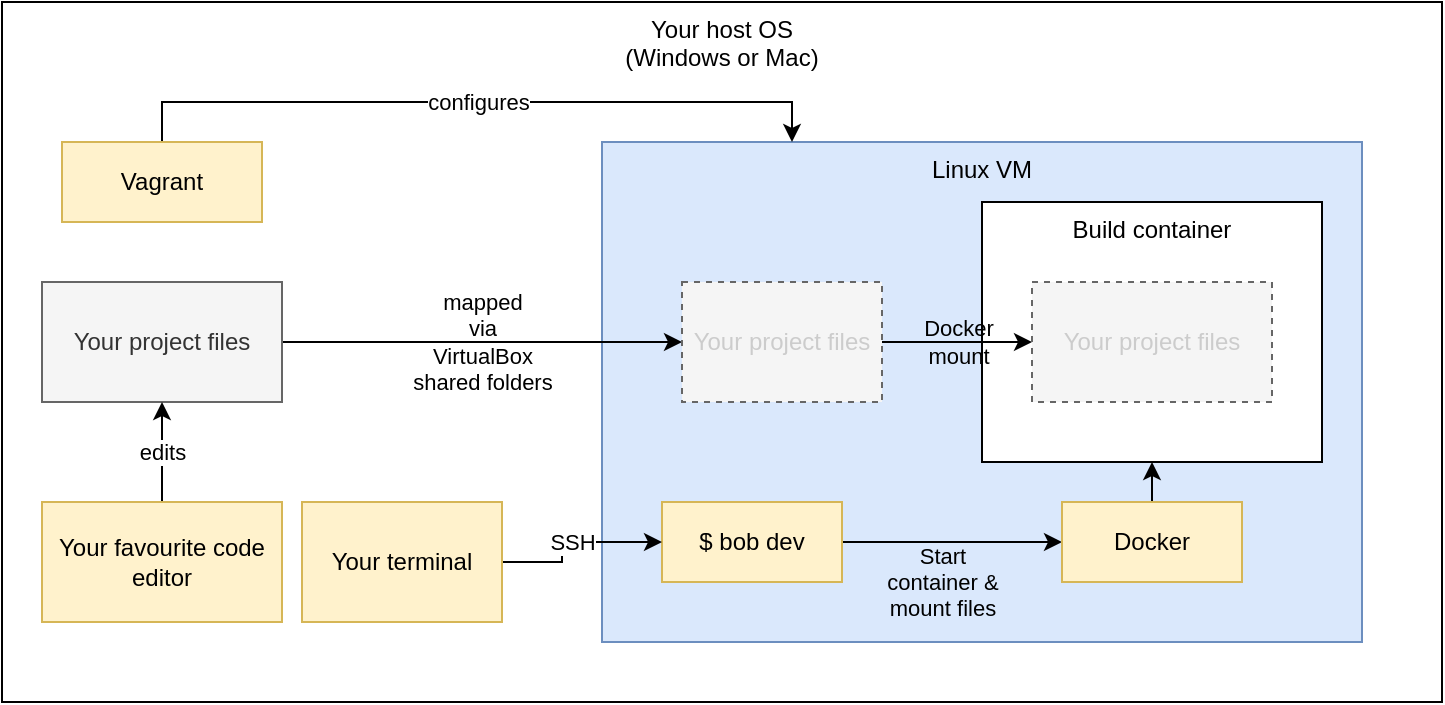 <mxfile version="12.7.5" type="device"><diagram id="1fAdAfZUjY7qZz30e6KF" name="Page-1"><mxGraphModel dx="1258" dy="904" grid="1" gridSize="10" guides="1" tooltips="1" connect="1" arrows="1" fold="1" page="1" pageScale="1" pageWidth="850" pageHeight="1100" math="0" shadow="0"><root><mxCell id="0"/><mxCell id="1" parent="0"/><mxCell id="U2uAiQn7UONNPAVgJnzI-1" value="Your host OS&lt;br&gt;(Windows or Mac)" style="rounded=0;whiteSpace=wrap;html=1;verticalAlign=top;" parent="1" vertex="1"><mxGeometry x="30" y="90" width="720" height="350" as="geometry"/></mxCell><mxCell id="U2uAiQn7UONNPAVgJnzI-3" value="Linux VM" style="rounded=0;whiteSpace=wrap;html=1;verticalAlign=top;fillColor=#dae8fc;strokeColor=#6c8ebf;" parent="1" vertex="1"><mxGeometry x="330" y="160" width="380" height="250" as="geometry"/></mxCell><mxCell id="U2uAiQn7UONNPAVgJnzI-5" value="Build container" style="rounded=0;whiteSpace=wrap;html=1;verticalAlign=top;" parent="1" vertex="1"><mxGeometry x="520" y="190" width="170" height="130" as="geometry"/></mxCell><mxCell id="U2uAiQn7UONNPAVgJnzI-9" value="configures" style="edgeStyle=orthogonalEdgeStyle;rounded=0;orthogonalLoop=1;jettySize=auto;html=1;exitX=0.5;exitY=0;exitDx=0;exitDy=0;entryX=0.25;entryY=0;entryDx=0;entryDy=0;" parent="1" source="U2uAiQn7UONNPAVgJnzI-2" target="U2uAiQn7UONNPAVgJnzI-3" edge="1"><mxGeometry relative="1" as="geometry"/></mxCell><mxCell id="U2uAiQn7UONNPAVgJnzI-2" value="Vagrant" style="rounded=0;whiteSpace=wrap;html=1;fillColor=#fff2cc;strokeColor=#d6b656;" parent="1" vertex="1"><mxGeometry x="60" y="160" width="100" height="40" as="geometry"/></mxCell><mxCell id="U2uAiQn7UONNPAVgJnzI-13" value="Docker&lt;br&gt;mount" style="edgeStyle=orthogonalEdgeStyle;rounded=0;orthogonalLoop=1;jettySize=auto;html=1;exitX=0;exitY=0.5;exitDx=0;exitDy=0;entryX=1;entryY=0.5;entryDx=0;entryDy=0;labelBackgroundColor=none;startArrow=classic;startFill=1;endArrow=none;endFill=0;" parent="1" source="U2uAiQn7UONNPAVgJnzI-4" target="U2uAiQn7UONNPAVgJnzI-7" edge="1"><mxGeometry relative="1" as="geometry"/></mxCell><mxCell id="U2uAiQn7UONNPAVgJnzI-4" value="Your project files" style="rounded=0;whiteSpace=wrap;html=1;fillColor=#f5f5f5;strokeColor=#666666;fontColor=#CCCCCC;dashed=1;" parent="1" vertex="1"><mxGeometry x="545" y="230" width="120" height="60" as="geometry"/></mxCell><mxCell id="U2uAiQn7UONNPAVgJnzI-12" value="mapped&lt;br&gt;via&lt;br&gt;VirtualBox&lt;br&gt;shared folders" style="edgeStyle=orthogonalEdgeStyle;rounded=0;orthogonalLoop=1;jettySize=auto;html=1;exitX=0;exitY=0.5;exitDx=0;exitDy=0;entryX=1;entryY=0.5;entryDx=0;entryDy=0;labelBackgroundColor=none;startArrow=classic;startFill=1;endArrow=none;endFill=0;" parent="1" source="U2uAiQn7UONNPAVgJnzI-7" target="U2uAiQn7UONNPAVgJnzI-8" edge="1"><mxGeometry relative="1" as="geometry"/></mxCell><mxCell id="U2uAiQn7UONNPAVgJnzI-7" value="Your project files" style="rounded=0;whiteSpace=wrap;html=1;fillColor=#f5f5f5;strokeColor=#666666;fontColor=#CCCCCC;dashed=1;" parent="1" vertex="1"><mxGeometry x="370" y="230" width="100" height="60" as="geometry"/></mxCell><mxCell id="U2uAiQn7UONNPAVgJnzI-8" value="Your project files" style="rounded=0;whiteSpace=wrap;html=1;fillColor=#f5f5f5;strokeColor=#666666;fontColor=#333333;" parent="1" vertex="1"><mxGeometry x="50" y="230" width="120" height="60" as="geometry"/></mxCell><mxCell id="U2uAiQn7UONNPAVgJnzI-11" value="edits" style="edgeStyle=orthogonalEdgeStyle;rounded=0;orthogonalLoop=1;jettySize=auto;html=1;exitX=0.5;exitY=0;exitDx=0;exitDy=0;entryX=0.5;entryY=1;entryDx=0;entryDy=0;" parent="1" source="U2uAiQn7UONNPAVgJnzI-10" target="U2uAiQn7UONNPAVgJnzI-8" edge="1"><mxGeometry relative="1" as="geometry"/></mxCell><mxCell id="U2uAiQn7UONNPAVgJnzI-10" value="Your favourite code editor" style="rounded=0;whiteSpace=wrap;html=1;fillColor=#fff2cc;strokeColor=#d6b656;" parent="1" vertex="1"><mxGeometry x="50" y="340" width="120" height="60" as="geometry"/></mxCell><mxCell id="U2uAiQn7UONNPAVgJnzI-17" value="Start&lt;br&gt;container &amp;amp;&lt;br&gt;mount files" style="edgeStyle=orthogonalEdgeStyle;rounded=0;orthogonalLoop=1;jettySize=auto;html=1;exitX=1;exitY=0.5;exitDx=0;exitDy=0;entryX=0;entryY=0.5;entryDx=0;entryDy=0;labelBackgroundColor=none;" parent="1" source="U2uAiQn7UONNPAVgJnzI-14" target="U2uAiQn7UONNPAVgJnzI-15" edge="1"><mxGeometry x="-0.091" y="-20" relative="1" as="geometry"><mxPoint as="offset"/></mxGeometry></mxCell><mxCell id="U2uAiQn7UONNPAVgJnzI-14" value="$ bob dev" style="rounded=0;whiteSpace=wrap;html=1;fillColor=#fff2cc;strokeColor=#d6b656;" parent="1" vertex="1"><mxGeometry x="360" y="340" width="90" height="40" as="geometry"/></mxCell><mxCell id="U2uAiQn7UONNPAVgJnzI-16" style="edgeStyle=orthogonalEdgeStyle;rounded=0;orthogonalLoop=1;jettySize=auto;html=1;exitX=0.5;exitY=0;exitDx=0;exitDy=0;entryX=0.5;entryY=1;entryDx=0;entryDy=0;labelBackgroundColor=none;" parent="1" source="U2uAiQn7UONNPAVgJnzI-15" target="U2uAiQn7UONNPAVgJnzI-5" edge="1"><mxGeometry relative="1" as="geometry"/></mxCell><mxCell id="U2uAiQn7UONNPAVgJnzI-15" value="Docker" style="rounded=0;whiteSpace=wrap;html=1;fillColor=#fff2cc;strokeColor=#d6b656;" parent="1" vertex="1"><mxGeometry x="560" y="340" width="90" height="40" as="geometry"/></mxCell><mxCell id="U2uAiQn7UONNPAVgJnzI-19" value="SSH" style="edgeStyle=orthogonalEdgeStyle;rounded=0;orthogonalLoop=1;jettySize=auto;html=1;exitX=1;exitY=0.5;exitDx=0;exitDy=0;labelBackgroundColor=#ffffff;" parent="1" source="U2uAiQn7UONNPAVgJnzI-18" target="U2uAiQn7UONNPAVgJnzI-14" edge="1"><mxGeometry relative="1" as="geometry"><Array as="points"><mxPoint x="310" y="370"/><mxPoint x="310" y="360"/></Array></mxGeometry></mxCell><mxCell id="U2uAiQn7UONNPAVgJnzI-18" value="Your terminal" style="rounded=0;whiteSpace=wrap;html=1;fillColor=#fff2cc;strokeColor=#d6b656;" parent="1" vertex="1"><mxGeometry x="180" y="340" width="100" height="60" as="geometry"/></mxCell></root></mxGraphModel></diagram></mxfile>